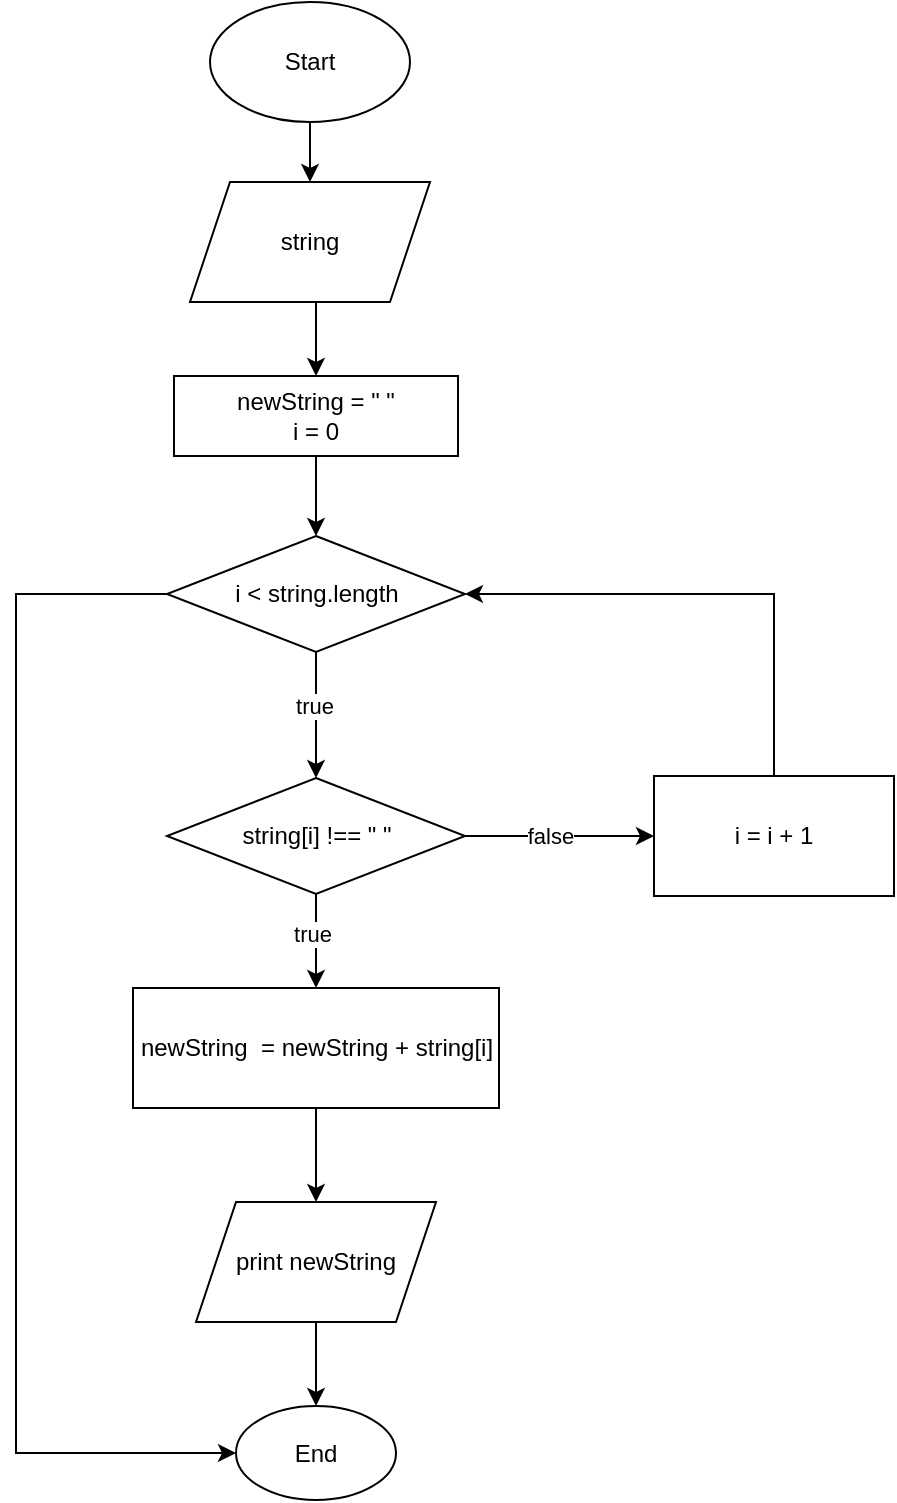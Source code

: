 <mxfile version="25.0.1">
  <diagram name="Page-1" id="J6qU1CufO3tT0paZhnID">
    <mxGraphModel dx="2033" dy="755" grid="0" gridSize="10" guides="1" tooltips="1" connect="1" arrows="1" fold="1" page="0" pageScale="1" pageWidth="827" pageHeight="1169" math="0" shadow="0">
      <root>
        <mxCell id="0" />
        <mxCell id="1" parent="0" />
        <mxCell id="BtJHrBpgYJCMknMPwC1d-2" value="" style="edgeStyle=orthogonalEdgeStyle;rounded=0;orthogonalLoop=1;jettySize=auto;html=1;" edge="1" parent="1" source="n1ISIKl0yZO8UXlDY4mg-1" target="BtJHrBpgYJCMknMPwC1d-1">
          <mxGeometry relative="1" as="geometry" />
        </mxCell>
        <mxCell id="n1ISIKl0yZO8UXlDY4mg-1" value="Start" style="ellipse;whiteSpace=wrap;html=1;" parent="1" vertex="1">
          <mxGeometry x="-43" y="17" width="100" height="60" as="geometry" />
        </mxCell>
        <mxCell id="n1ISIKl0yZO8UXlDY4mg-173" value="" style="edgeStyle=orthogonalEdgeStyle;rounded=0;orthogonalLoop=1;jettySize=auto;html=1;" parent="1" source="n1ISIKl0yZO8UXlDY4mg-123" target="n1ISIKl0yZO8UXlDY4mg-172" edge="1">
          <mxGeometry relative="1" as="geometry" />
        </mxCell>
        <mxCell id="n1ISIKl0yZO8UXlDY4mg-123" value="newString = &quot; &quot;&lt;br&gt;i = 0" style="rounded=0;whiteSpace=wrap;html=1;" parent="1" vertex="1">
          <mxGeometry x="-61" y="204" width="142" height="40" as="geometry" />
        </mxCell>
        <mxCell id="n1ISIKl0yZO8UXlDY4mg-188" value="" style="edgeStyle=orthogonalEdgeStyle;rounded=0;orthogonalLoop=1;jettySize=auto;html=1;" parent="1" source="n1ISIKl0yZO8UXlDY4mg-172" target="n1ISIKl0yZO8UXlDY4mg-187" edge="1">
          <mxGeometry relative="1" as="geometry" />
        </mxCell>
        <mxCell id="n1ISIKl0yZO8UXlDY4mg-189" value="true" style="edgeLabel;html=1;align=center;verticalAlign=middle;resizable=0;points=[];" parent="n1ISIKl0yZO8UXlDY4mg-188" vertex="1" connectable="0">
          <mxGeometry x="-0.15" y="-1" relative="1" as="geometry">
            <mxPoint as="offset" />
          </mxGeometry>
        </mxCell>
        <mxCell id="n1ISIKl0yZO8UXlDY4mg-201" style="edgeStyle=orthogonalEdgeStyle;rounded=0;orthogonalLoop=1;jettySize=auto;html=1;exitX=0;exitY=0.5;exitDx=0;exitDy=0;entryX=0;entryY=0.5;entryDx=0;entryDy=0;" parent="1" source="n1ISIKl0yZO8UXlDY4mg-172" target="n1ISIKl0yZO8UXlDY4mg-199" edge="1">
          <mxGeometry relative="1" as="geometry">
            <Array as="points">
              <mxPoint x="-140" y="313" />
              <mxPoint x="-140" y="743" />
            </Array>
          </mxGeometry>
        </mxCell>
        <mxCell id="n1ISIKl0yZO8UXlDY4mg-172" value="i &amp;lt; string.length" style="rhombus;whiteSpace=wrap;html=1;rounded=0;" parent="1" vertex="1">
          <mxGeometry x="-64.5" y="284" width="149" height="58" as="geometry" />
        </mxCell>
        <mxCell id="n1ISIKl0yZO8UXlDY4mg-191" value="" style="edgeStyle=orthogonalEdgeStyle;rounded=0;orthogonalLoop=1;jettySize=auto;html=1;" parent="1" source="n1ISIKl0yZO8UXlDY4mg-187" target="n1ISIKl0yZO8UXlDY4mg-190" edge="1">
          <mxGeometry relative="1" as="geometry" />
        </mxCell>
        <mxCell id="n1ISIKl0yZO8UXlDY4mg-192" value="true" style="edgeLabel;html=1;align=center;verticalAlign=middle;resizable=0;points=[];" parent="n1ISIKl0yZO8UXlDY4mg-191" vertex="1" connectable="0">
          <mxGeometry x="-0.143" y="-2" relative="1" as="geometry">
            <mxPoint as="offset" />
          </mxGeometry>
        </mxCell>
        <mxCell id="n1ISIKl0yZO8UXlDY4mg-194" value="" style="edgeStyle=orthogonalEdgeStyle;rounded=0;orthogonalLoop=1;jettySize=auto;html=1;" parent="1" source="n1ISIKl0yZO8UXlDY4mg-187" target="n1ISIKl0yZO8UXlDY4mg-193" edge="1">
          <mxGeometry relative="1" as="geometry" />
        </mxCell>
        <mxCell id="n1ISIKl0yZO8UXlDY4mg-195" value="false" style="edgeLabel;html=1;align=center;verticalAlign=middle;resizable=0;points=[];" parent="n1ISIKl0yZO8UXlDY4mg-194" vertex="1" connectable="0">
          <mxGeometry x="-0.115" relative="1" as="geometry">
            <mxPoint as="offset" />
          </mxGeometry>
        </mxCell>
        <mxCell id="n1ISIKl0yZO8UXlDY4mg-187" value="string[i] !== &quot; &quot;" style="rhombus;whiteSpace=wrap;html=1;rounded=0;" parent="1" vertex="1">
          <mxGeometry x="-64.5" y="405" width="149" height="58" as="geometry" />
        </mxCell>
        <mxCell id="n1ISIKl0yZO8UXlDY4mg-198" value="" style="edgeStyle=orthogonalEdgeStyle;rounded=0;orthogonalLoop=1;jettySize=auto;html=1;" parent="1" source="n1ISIKl0yZO8UXlDY4mg-190" target="n1ISIKl0yZO8UXlDY4mg-197" edge="1">
          <mxGeometry relative="1" as="geometry" />
        </mxCell>
        <mxCell id="n1ISIKl0yZO8UXlDY4mg-190" value="newString&amp;nbsp; = newString + string[i]" style="whiteSpace=wrap;html=1;rounded=0;" parent="1" vertex="1">
          <mxGeometry x="-81.5" y="510" width="183" height="60" as="geometry" />
        </mxCell>
        <mxCell id="n1ISIKl0yZO8UXlDY4mg-196" style="edgeStyle=orthogonalEdgeStyle;rounded=0;orthogonalLoop=1;jettySize=auto;html=1;exitX=0.5;exitY=0;exitDx=0;exitDy=0;entryX=1;entryY=0.5;entryDx=0;entryDy=0;" parent="1" source="n1ISIKl0yZO8UXlDY4mg-193" target="n1ISIKl0yZO8UXlDY4mg-172" edge="1">
          <mxGeometry relative="1" as="geometry" />
        </mxCell>
        <mxCell id="n1ISIKl0yZO8UXlDY4mg-193" value="i = i + 1" style="whiteSpace=wrap;html=1;rounded=0;" parent="1" vertex="1">
          <mxGeometry x="179" y="404" width="120" height="60" as="geometry" />
        </mxCell>
        <mxCell id="n1ISIKl0yZO8UXlDY4mg-200" value="" style="edgeStyle=orthogonalEdgeStyle;rounded=0;orthogonalLoop=1;jettySize=auto;html=1;" parent="1" source="n1ISIKl0yZO8UXlDY4mg-197" target="n1ISIKl0yZO8UXlDY4mg-199" edge="1">
          <mxGeometry relative="1" as="geometry" />
        </mxCell>
        <mxCell id="n1ISIKl0yZO8UXlDY4mg-197" value="print newString" style="shape=parallelogram;perimeter=parallelogramPerimeter;whiteSpace=wrap;html=1;fixedSize=1;rounded=0;" parent="1" vertex="1">
          <mxGeometry x="-50" y="617" width="120" height="60" as="geometry" />
        </mxCell>
        <mxCell id="n1ISIKl0yZO8UXlDY4mg-199" value="End" style="ellipse;whiteSpace=wrap;html=1;rounded=0;" parent="1" vertex="1">
          <mxGeometry x="-30" y="719" width="80" height="47" as="geometry" />
        </mxCell>
        <mxCell id="BtJHrBpgYJCMknMPwC1d-4" style="edgeStyle=orthogonalEdgeStyle;rounded=0;orthogonalLoop=1;jettySize=auto;html=1;exitX=0.5;exitY=1;exitDx=0;exitDy=0;entryX=0.5;entryY=0;entryDx=0;entryDy=0;" edge="1" parent="1" source="BtJHrBpgYJCMknMPwC1d-1" target="n1ISIKl0yZO8UXlDY4mg-123">
          <mxGeometry relative="1" as="geometry" />
        </mxCell>
        <mxCell id="BtJHrBpgYJCMknMPwC1d-1" value="string" style="shape=parallelogram;perimeter=parallelogramPerimeter;whiteSpace=wrap;html=1;fixedSize=1;" vertex="1" parent="1">
          <mxGeometry x="-53" y="107" width="120" height="60" as="geometry" />
        </mxCell>
      </root>
    </mxGraphModel>
  </diagram>
</mxfile>
